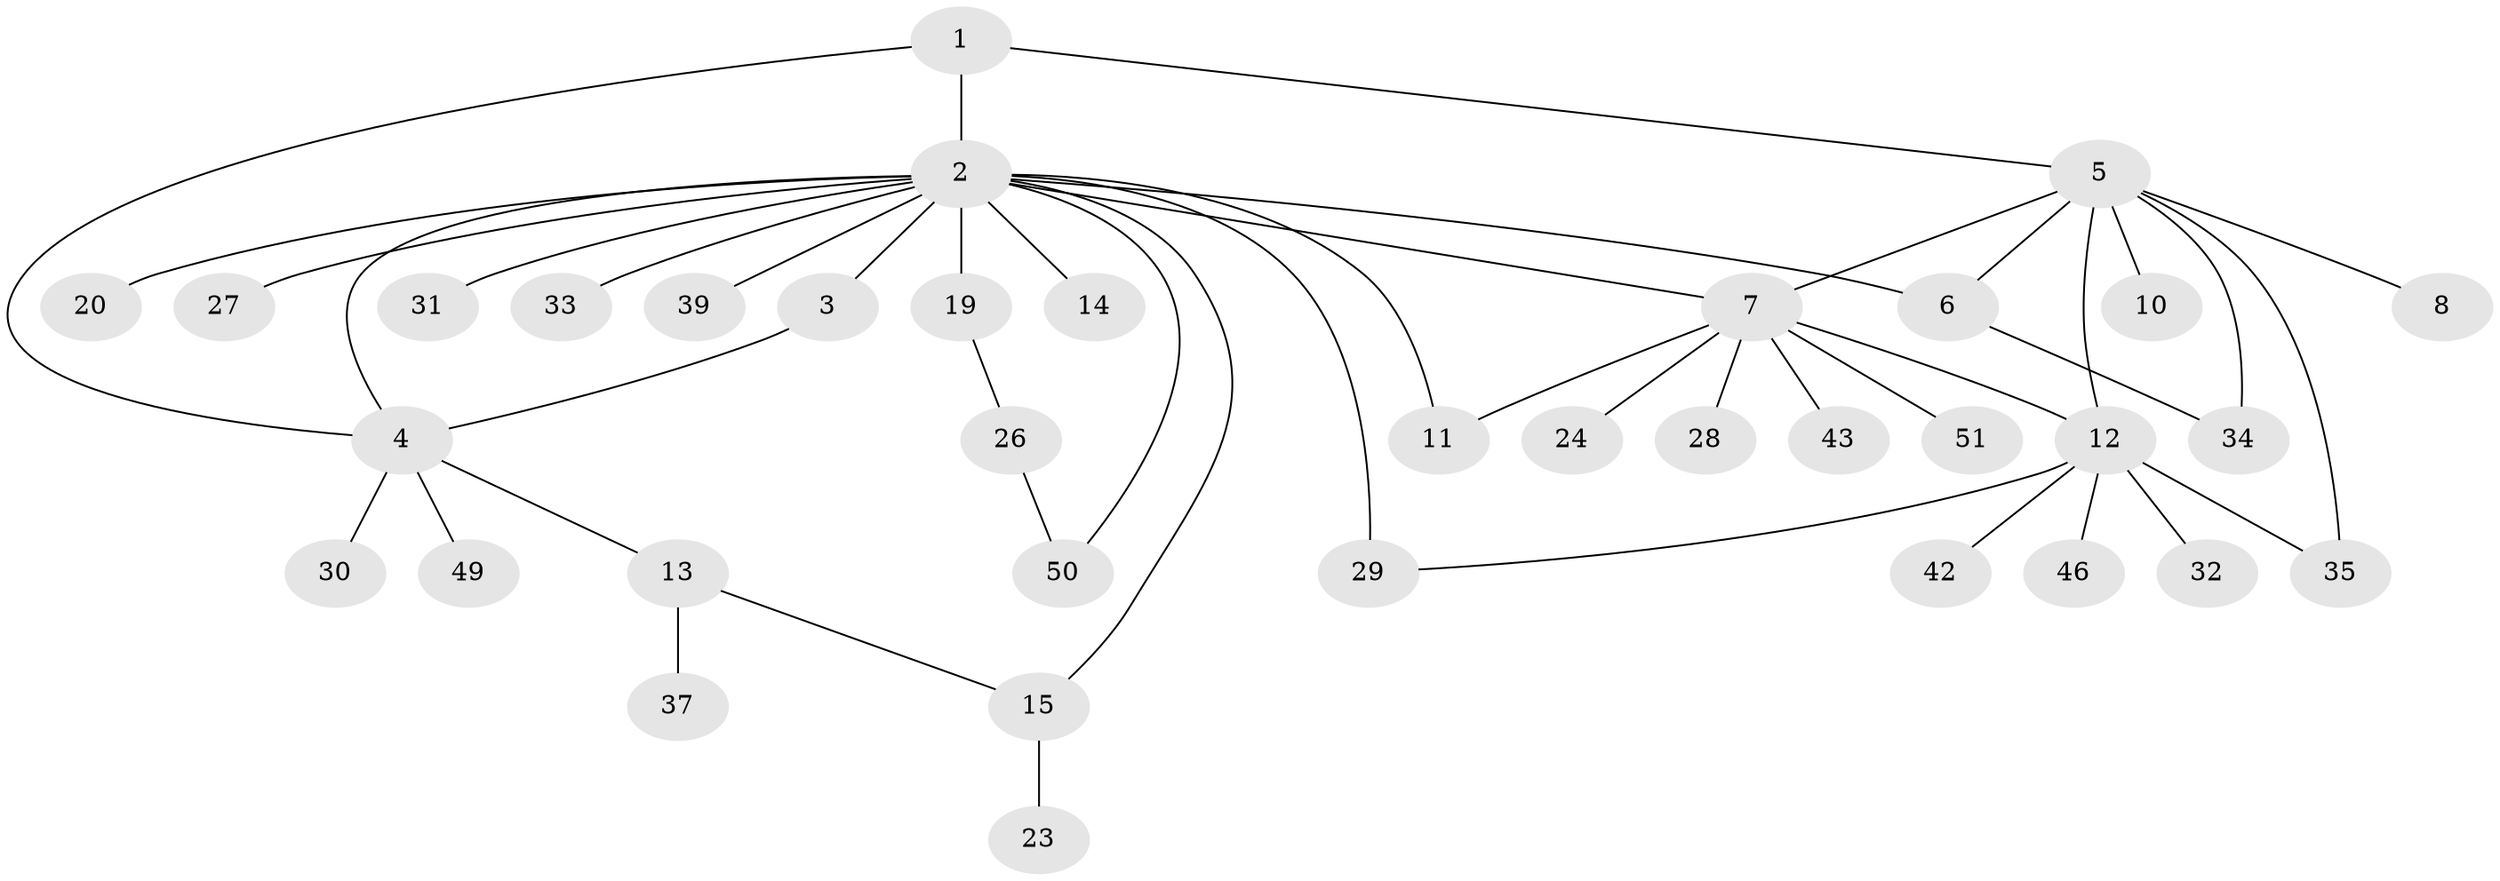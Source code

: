 // original degree distribution, {3: 0.19607843137254902, 20: 0.0196078431372549, 2: 0.0784313725490196, 7: 0.0196078431372549, 9: 0.0196078431372549, 4: 0.058823529411764705, 10: 0.0196078431372549, 1: 0.5686274509803921, 5: 0.0196078431372549}
// Generated by graph-tools (version 1.1) at 2025/11/02/27/25 16:11:14]
// undirected, 36 vertices, 46 edges
graph export_dot {
graph [start="1"]
  node [color=gray90,style=filled];
  1 [super="+16"];
  2 [super="+48"];
  3 [super="+21"];
  4 [super="+17"];
  5 [super="+41"];
  6 [super="+9"];
  7 [super="+25"];
  8;
  10;
  11 [super="+47"];
  12 [super="+22"];
  13;
  14;
  15 [super="+18"];
  19 [super="+45"];
  20;
  23;
  24;
  26 [super="+36"];
  27;
  28;
  29 [super="+40"];
  30;
  31;
  32;
  33;
  34 [super="+38"];
  35 [super="+44"];
  37;
  39;
  42;
  43;
  46;
  49;
  50;
  51;
  1 -- 2 [weight=2];
  1 -- 5;
  1 -- 4;
  2 -- 3 [weight=2];
  2 -- 4;
  2 -- 6;
  2 -- 7;
  2 -- 11;
  2 -- 14;
  2 -- 15;
  2 -- 19;
  2 -- 20;
  2 -- 27;
  2 -- 29 [weight=2];
  2 -- 31;
  2 -- 33;
  2 -- 39;
  2 -- 50;
  3 -- 4;
  4 -- 13;
  4 -- 30;
  4 -- 49;
  5 -- 6;
  5 -- 7;
  5 -- 8;
  5 -- 10;
  5 -- 12;
  5 -- 34;
  5 -- 35;
  6 -- 34;
  7 -- 24;
  7 -- 28;
  7 -- 43;
  7 -- 51;
  7 -- 12;
  7 -- 11;
  12 -- 29;
  12 -- 35;
  12 -- 42;
  12 -- 32;
  12 -- 46;
  13 -- 15;
  13 -- 37;
  15 -- 23;
  19 -- 26;
  26 -- 50;
}
